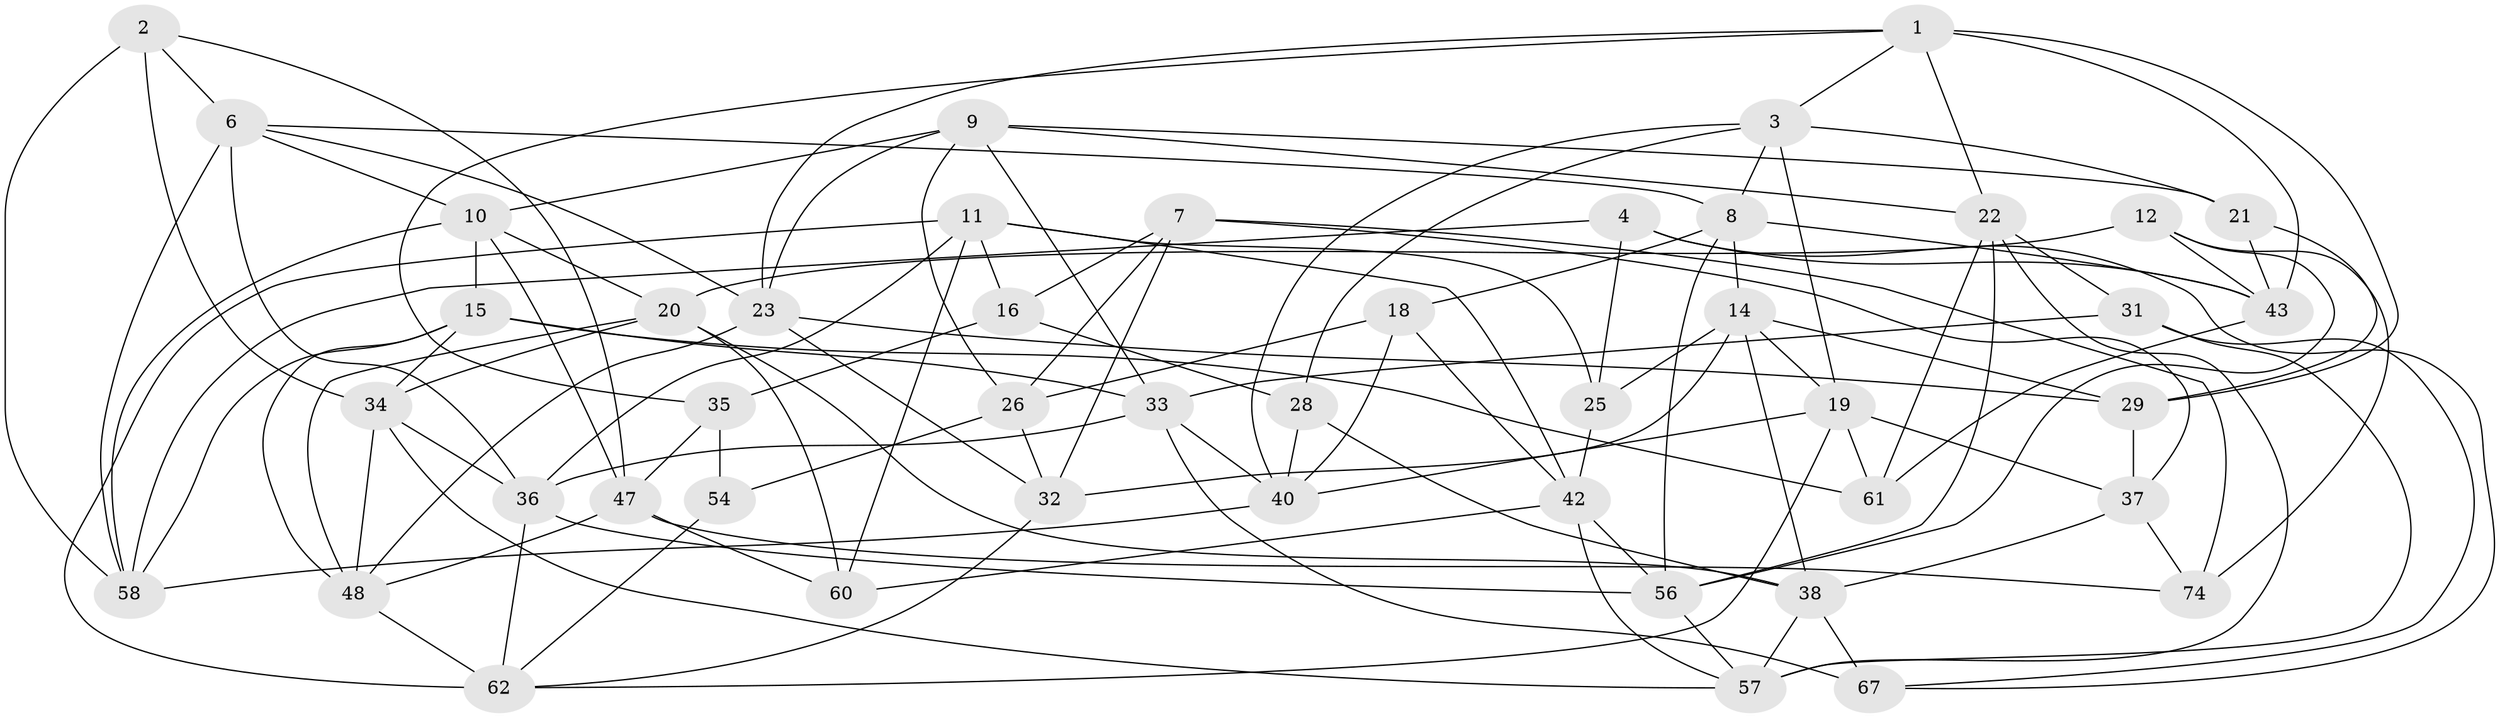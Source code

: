 // Generated by graph-tools (version 1.1) at 2025/24/03/03/25 07:24:30]
// undirected, 46 vertices, 120 edges
graph export_dot {
graph [start="1"]
  node [color=gray90,style=filled];
  1 [super="+5"];
  2;
  3 [super="+53"];
  4;
  6 [super="+17"];
  7 [super="+13"];
  8 [super="+63"];
  9 [super="+24"];
  10 [super="+76"];
  11 [super="+39"];
  12;
  14 [super="+45"];
  15 [super="+27"];
  16;
  18;
  19 [super="+65"];
  20 [super="+46"];
  21;
  22 [super="+41"];
  23 [super="+52"];
  25;
  26 [super="+69"];
  28;
  29 [super="+30"];
  31;
  32 [super="+51"];
  33 [super="+68"];
  34 [super="+49"];
  35;
  36 [super="+59"];
  37 [super="+71"];
  38 [super="+44"];
  40 [super="+55"];
  42 [super="+50"];
  43 [super="+73"];
  47 [super="+70"];
  48 [super="+77"];
  54;
  56 [super="+75"];
  57 [super="+64"];
  58 [super="+66"];
  60;
  61;
  62 [super="+72"];
  67;
  74;
  1 -- 35;
  1 -- 23;
  1 -- 3;
  1 -- 29;
  1 -- 22;
  1 -- 43;
  2 -- 58;
  2 -- 34;
  2 -- 6;
  2 -- 47;
  3 -- 28;
  3 -- 21;
  3 -- 19;
  3 -- 8;
  3 -- 40;
  4 -- 25;
  4 -- 58;
  4 -- 67;
  4 -- 43;
  6 -- 10;
  6 -- 8;
  6 -- 58;
  6 -- 36;
  6 -- 23;
  7 -- 74;
  7 -- 32 [weight=2];
  7 -- 16;
  7 -- 37;
  7 -- 26;
  8 -- 18;
  8 -- 14;
  8 -- 56;
  8 -- 43;
  9 -- 33;
  9 -- 23;
  9 -- 22;
  9 -- 10;
  9 -- 26;
  9 -- 21;
  10 -- 58;
  10 -- 15;
  10 -- 20;
  10 -- 47;
  11 -- 25;
  11 -- 16;
  11 -- 62;
  11 -- 42;
  11 -- 36;
  11 -- 60;
  12 -- 43;
  12 -- 56;
  12 -- 74;
  12 -- 20;
  14 -- 25;
  14 -- 38;
  14 -- 29;
  14 -- 32;
  14 -- 19;
  15 -- 48;
  15 -- 34;
  15 -- 61;
  15 -- 58;
  15 -- 33;
  16 -- 28;
  16 -- 35;
  18 -- 26;
  18 -- 42;
  18 -- 40;
  19 -- 62;
  19 -- 37;
  19 -- 40;
  19 -- 61;
  20 -- 60;
  20 -- 34;
  20 -- 38;
  20 -- 48;
  21 -- 29;
  21 -- 43;
  22 -- 61;
  22 -- 56;
  22 -- 57;
  22 -- 31;
  23 -- 48;
  23 -- 32;
  23 -- 29;
  25 -- 42;
  26 -- 54 [weight=2];
  26 -- 32;
  28 -- 40;
  28 -- 38;
  29 -- 37 [weight=2];
  31 -- 67;
  31 -- 33;
  31 -- 57;
  32 -- 62;
  33 -- 36;
  33 -- 67;
  33 -- 40;
  34 -- 57;
  34 -- 48;
  34 -- 36;
  35 -- 54;
  35 -- 47;
  36 -- 56;
  36 -- 62;
  37 -- 74;
  37 -- 38;
  38 -- 67;
  38 -- 57;
  40 -- 58;
  42 -- 56;
  42 -- 60;
  42 -- 57;
  43 -- 61;
  47 -- 60;
  47 -- 74;
  47 -- 48;
  48 -- 62;
  54 -- 62;
  56 -- 57;
}
